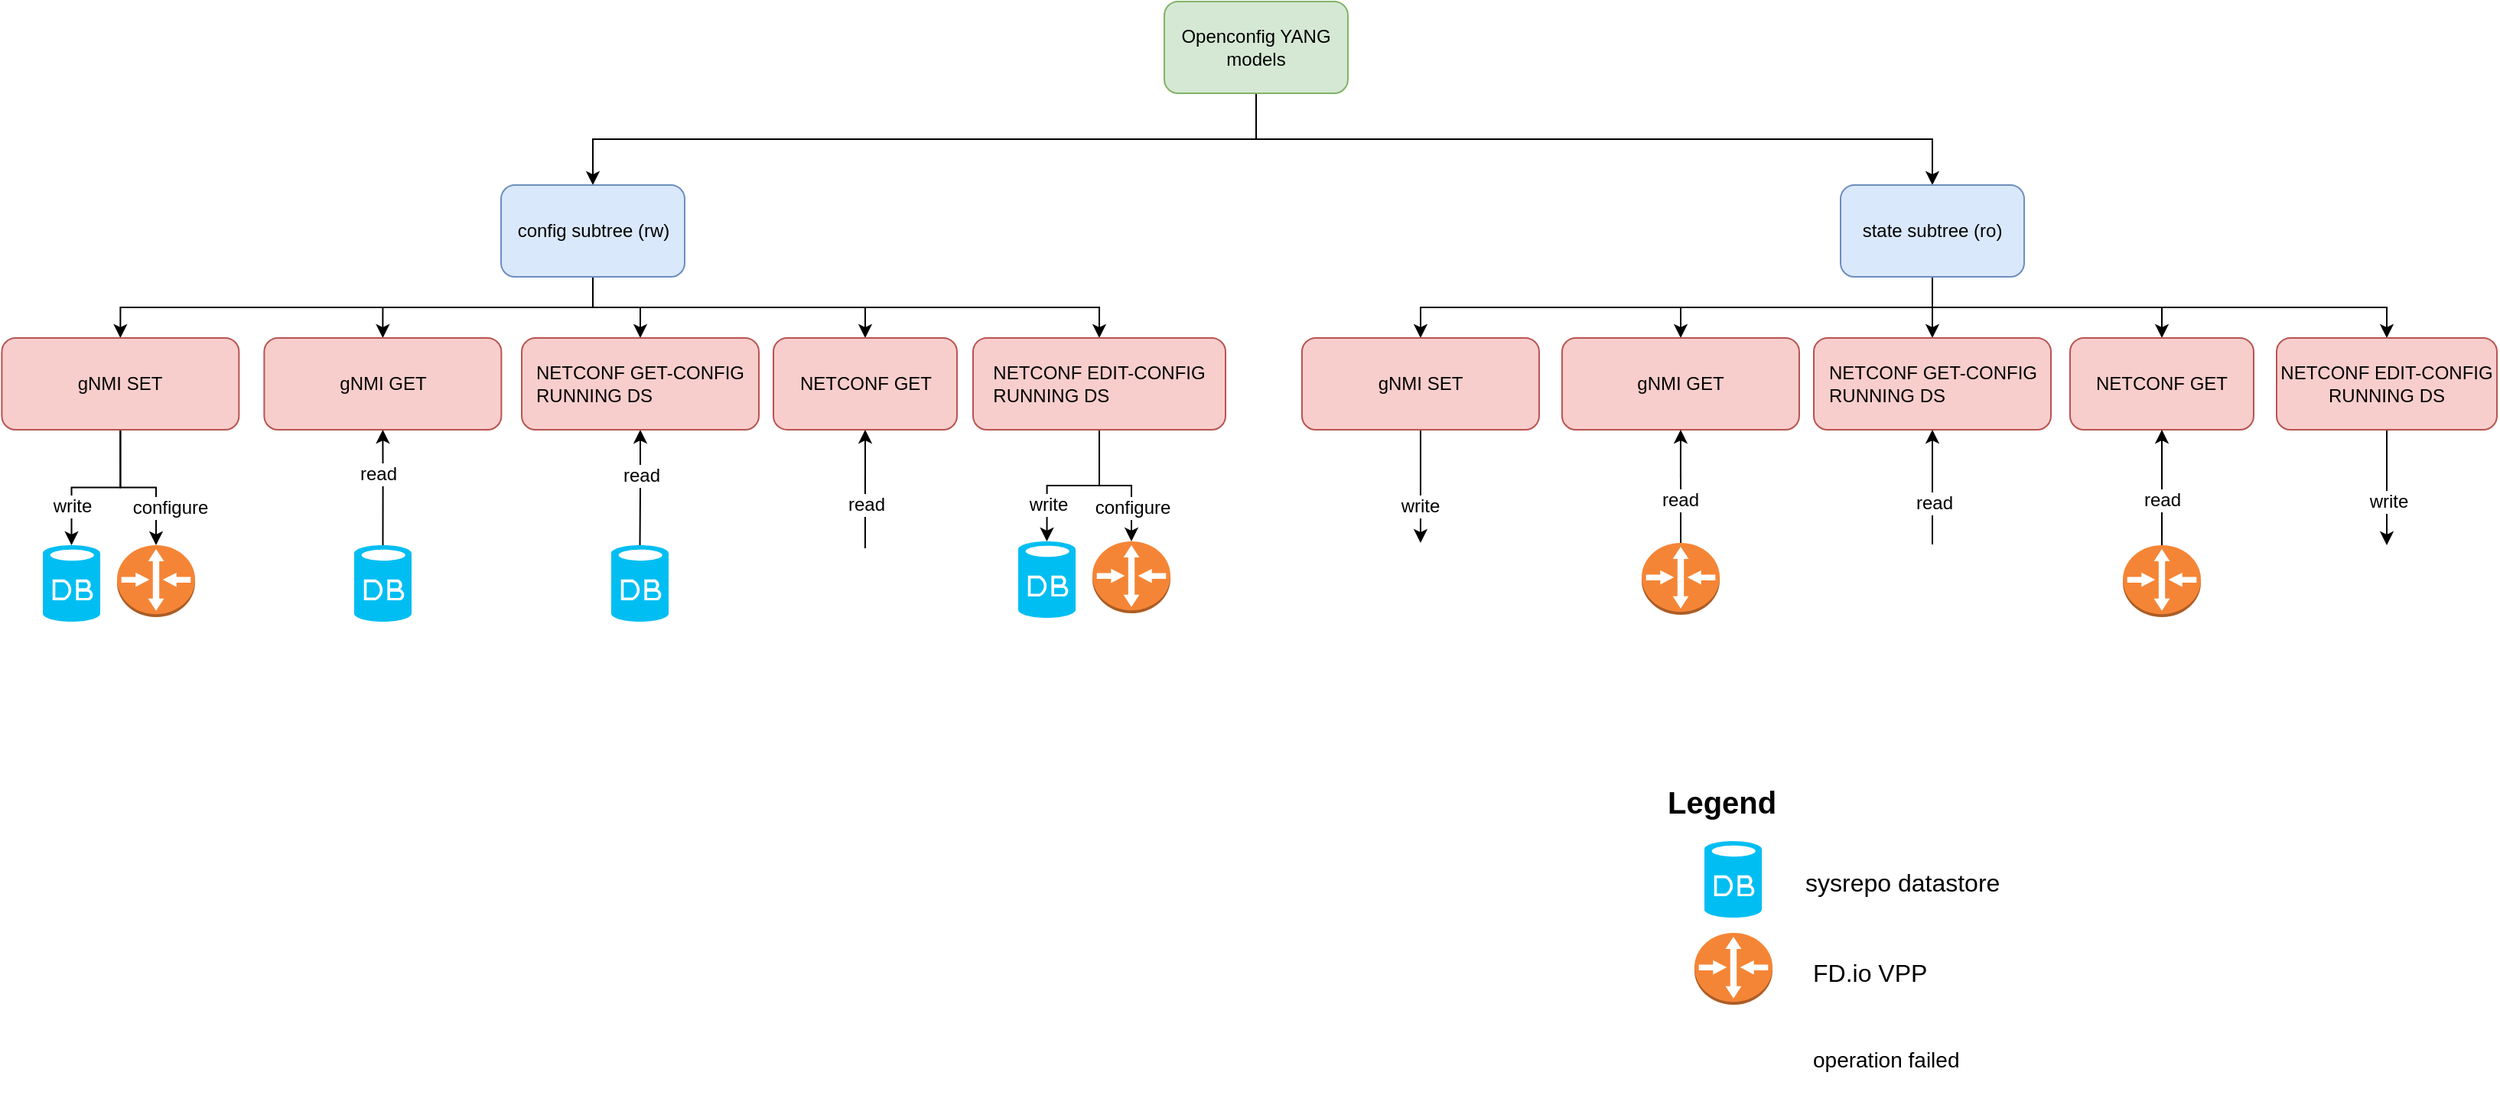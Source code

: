 <mxfile version="10.5.8" type="device"><diagram id="0uwIfQTiqfV9TSNzzlsz" name="Page-1"><mxGraphModel dx="2335" dy="772" grid="1" gridSize="10" guides="1" tooltips="1" connect="1" arrows="1" fold="1" page="1" pageScale="1" pageWidth="827" pageHeight="1169" math="0" shadow="0"><root><mxCell id="0"/><mxCell id="1" parent="0"/><mxCell id="pqUpBg7fdHMVxxGV4Wpi-9" style="edgeStyle=orthogonalEdgeStyle;rounded=0;orthogonalLoop=1;jettySize=auto;html=1;exitX=0.5;exitY=1;exitDx=0;exitDy=0;entryX=0.5;entryY=0;entryDx=0;entryDy=0;" parent="1" source="pqUpBg7fdHMVxxGV4Wpi-4" target="pqUpBg7fdHMVxxGV4Wpi-6" edge="1"><mxGeometry relative="1" as="geometry"/></mxCell><mxCell id="pqUpBg7fdHMVxxGV4Wpi-10" style="rounded=0;orthogonalLoop=1;jettySize=auto;html=1;exitX=0.5;exitY=1;exitDx=0;exitDy=0;edgeStyle=orthogonalEdgeStyle;" parent="1" source="pqUpBg7fdHMVxxGV4Wpi-4" target="pqUpBg7fdHMVxxGV4Wpi-7" edge="1"><mxGeometry relative="1" as="geometry"/></mxCell><mxCell id="pqUpBg7fdHMVxxGV4Wpi-4" value="Openconfig YANG models" style="rounded=1;whiteSpace=wrap;html=1;fillColor=#d5e8d4;strokeColor=#82b366;" parent="1" vertex="1"><mxGeometry x="190" y="280" width="120" height="60" as="geometry"/></mxCell><mxCell id="pqUpBg7fdHMVxxGV4Wpi-30" style="edgeStyle=orthogonalEdgeStyle;rounded=0;orthogonalLoop=1;jettySize=auto;html=1;exitX=0.5;exitY=1;exitDx=0;exitDy=0;startArrow=none;startFill=0;" parent="1" source="pqUpBg7fdHMVxxGV4Wpi-6" target="pqUpBg7fdHMVxxGV4Wpi-12" edge="1"><mxGeometry relative="1" as="geometry"/></mxCell><mxCell id="pqUpBg7fdHMVxxGV4Wpi-31" style="edgeStyle=orthogonalEdgeStyle;rounded=0;orthogonalLoop=1;jettySize=auto;html=1;exitX=0.5;exitY=1;exitDx=0;exitDy=0;startArrow=none;startFill=0;" parent="1" source="pqUpBg7fdHMVxxGV4Wpi-6" target="pqUpBg7fdHMVxxGV4Wpi-13" edge="1"><mxGeometry relative="1" as="geometry"/></mxCell><mxCell id="TRI2YveRfx7NfRs7WCKC-20" style="edgeStyle=orthogonalEdgeStyle;rounded=0;orthogonalLoop=1;jettySize=auto;html=1;exitX=0.5;exitY=1;exitDx=0;exitDy=0;" parent="1" source="pqUpBg7fdHMVxxGV4Wpi-6" target="TRI2YveRfx7NfRs7WCKC-19" edge="1"><mxGeometry relative="1" as="geometry"/></mxCell><mxCell id="TRI2YveRfx7NfRs7WCKC-56" style="edgeStyle=orthogonalEdgeStyle;rounded=0;orthogonalLoop=1;jettySize=auto;html=1;exitX=0.5;exitY=1;exitDx=0;exitDy=0;entryX=0.5;entryY=0;entryDx=0;entryDy=0;" parent="1" source="pqUpBg7fdHMVxxGV4Wpi-6" target="TRI2YveRfx7NfRs7WCKC-54" edge="1"><mxGeometry relative="1" as="geometry"/></mxCell><mxCell id="TRI2YveRfx7NfRs7WCKC-57" style="edgeStyle=orthogonalEdgeStyle;rounded=0;orthogonalLoop=1;jettySize=auto;html=1;exitX=0.5;exitY=1;exitDx=0;exitDy=0;entryX=0.5;entryY=0;entryDx=0;entryDy=0;" parent="1" source="pqUpBg7fdHMVxxGV4Wpi-6" target="TRI2YveRfx7NfRs7WCKC-55" edge="1"><mxGeometry relative="1" as="geometry"/></mxCell><mxCell id="pqUpBg7fdHMVxxGV4Wpi-6" value="config subtree (rw)&lt;br&gt;" style="rounded=1;whiteSpace=wrap;html=1;fillColor=#dae8fc;strokeColor=#6c8ebf;" parent="1" vertex="1"><mxGeometry x="-243.5" y="400" width="120" height="60" as="geometry"/></mxCell><mxCell id="pqUpBg7fdHMVxxGV4Wpi-35" style="edgeStyle=orthogonalEdgeStyle;rounded=0;orthogonalLoop=1;jettySize=auto;html=1;exitX=0.5;exitY=1;exitDx=0;exitDy=0;startArrow=none;startFill=0;endArrow=classic;endFill=1;" parent="1" source="pqUpBg7fdHMVxxGV4Wpi-7" target="pqUpBg7fdHMVxxGV4Wpi-15" edge="1"><mxGeometry relative="1" as="geometry"/></mxCell><mxCell id="pqUpBg7fdHMVxxGV4Wpi-36" style="edgeStyle=orthogonalEdgeStyle;rounded=0;orthogonalLoop=1;jettySize=auto;html=1;exitX=0.5;exitY=1;exitDx=0;exitDy=0;startArrow=none;startFill=0;endArrow=classic;endFill=1;" parent="1" source="pqUpBg7fdHMVxxGV4Wpi-7" target="pqUpBg7fdHMVxxGV4Wpi-16" edge="1"><mxGeometry relative="1" as="geometry"/></mxCell><mxCell id="TRI2YveRfx7NfRs7WCKC-29" style="edgeStyle=orthogonalEdgeStyle;rounded=0;orthogonalLoop=1;jettySize=auto;html=1;exitX=0.5;exitY=1;exitDx=0;exitDy=0;entryX=0.5;entryY=0;entryDx=0;entryDy=0;" parent="1" source="pqUpBg7fdHMVxxGV4Wpi-7" target="TRI2YveRfx7NfRs7WCKC-28" edge="1"><mxGeometry relative="1" as="geometry"/></mxCell><mxCell id="TRI2YveRfx7NfRs7WCKC-61" style="edgeStyle=orthogonalEdgeStyle;rounded=0;orthogonalLoop=1;jettySize=auto;html=1;exitX=0.5;exitY=1;exitDx=0;exitDy=0;" parent="1" source="pqUpBg7fdHMVxxGV4Wpi-7" target="TRI2YveRfx7NfRs7WCKC-58" edge="1"><mxGeometry relative="1" as="geometry"/></mxCell><mxCell id="TRI2YveRfx7NfRs7WCKC-62" style="edgeStyle=orthogonalEdgeStyle;rounded=0;orthogonalLoop=1;jettySize=auto;html=1;exitX=0.5;exitY=1;exitDx=0;exitDy=0;entryX=0.5;entryY=0;entryDx=0;entryDy=0;" parent="1" source="pqUpBg7fdHMVxxGV4Wpi-7" target="TRI2YveRfx7NfRs7WCKC-59" edge="1"><mxGeometry relative="1" as="geometry"/></mxCell><mxCell id="pqUpBg7fdHMVxxGV4Wpi-7" value="state subtree (ro)" style="rounded=1;whiteSpace=wrap;html=1;fillColor=#dae8fc;strokeColor=#6c8ebf;" parent="1" vertex="1"><mxGeometry x="632" y="400" width="120" height="60" as="geometry"/></mxCell><mxCell id="pqUpBg7fdHMVxxGV4Wpi-25" style="edgeStyle=orthogonalEdgeStyle;rounded=0;orthogonalLoop=1;jettySize=auto;html=1;exitX=0.5;exitY=1;exitDx=0;exitDy=0;startArrow=classic;startFill=1;endArrow=none;endFill=0;entryX=0.5;entryY=0;entryDx=0;entryDy=0;entryPerimeter=0;" parent="1" source="TRI2YveRfx7NfRs7WCKC-19" target="TRI2YveRfx7NfRs7WCKC-1" edge="1"><mxGeometry relative="1" as="geometry"><Array as="points"/><mxPoint x="9.5" y="630.5" as="targetPoint"/></mxGeometry></mxCell><mxCell id="pqUpBg7fdHMVxxGV4Wpi-32" value="read" style="text;html=1;resizable=0;points=[];align=center;verticalAlign=middle;labelBackgroundColor=#ffffff;" parent="pqUpBg7fdHMVxxGV4Wpi-25" vertex="1" connectable="0"><mxGeometry x="-0.001" y="-8" relative="1" as="geometry"><mxPoint x="8" y="-8" as="offset"/></mxGeometry></mxCell><mxCell id="pqUpBg7fdHMVxxGV4Wpi-12" value="&lt;span style=&quot;text-align: left&quot;&gt;NETCONF GET&lt;br&gt;&lt;/span&gt;" style="rounded=1;whiteSpace=wrap;html=1;fillColor=#f8cecc;strokeColor=#b85450;" parent="1" vertex="1"><mxGeometry x="-65.5" y="500" width="120" height="60" as="geometry"/></mxCell><mxCell id="pqUpBg7fdHMVxxGV4Wpi-26" style="edgeStyle=orthogonalEdgeStyle;rounded=0;orthogonalLoop=1;jettySize=auto;html=1;exitX=0.5;exitY=1;exitDx=0;exitDy=0;entryX=0.5;entryY=0;entryDx=0;entryDy=0;entryPerimeter=0;startArrow=none;startFill=0;" parent="1" source="pqUpBg7fdHMVxxGV4Wpi-13" target="pqUpBg7fdHMVxxGV4Wpi-22" edge="1"><mxGeometry relative="1" as="geometry"/></mxCell><mxCell id="pqUpBg7fdHMVxxGV4Wpi-34" value="write" style="text;html=1;resizable=0;points=[];align=center;verticalAlign=middle;labelBackgroundColor=#ffffff;" parent="pqUpBg7fdHMVxxGV4Wpi-26" vertex="1" connectable="0"><mxGeometry x="0.469" y="-3" relative="1" as="geometry"><mxPoint x="3" y="4" as="offset"/></mxGeometry></mxCell><mxCell id="pqUpBg7fdHMVxxGV4Wpi-27" style="edgeStyle=orthogonalEdgeStyle;rounded=0;orthogonalLoop=1;jettySize=auto;html=1;exitX=0.5;exitY=1;exitDx=0;exitDy=0;entryX=0.5;entryY=0;entryDx=0;entryDy=0;entryPerimeter=0;startArrow=none;startFill=0;" parent="1" source="pqUpBg7fdHMVxxGV4Wpi-13" target="pqUpBg7fdHMVxxGV4Wpi-21" edge="1"><mxGeometry relative="1" as="geometry"/></mxCell><mxCell id="pqUpBg7fdHMVxxGV4Wpi-33" value="configure" style="text;html=1;resizable=0;points=[];align=center;verticalAlign=middle;labelBackgroundColor=#ffffff;" parent="pqUpBg7fdHMVxxGV4Wpi-27" vertex="1" connectable="0"><mxGeometry x="0.417" y="-8" relative="1" as="geometry"><mxPoint x="8" y="5.5" as="offset"/></mxGeometry></mxCell><mxCell id="pqUpBg7fdHMVxxGV4Wpi-13" value="&lt;div style=&quot;text-align: left&quot;&gt;&lt;span&gt;NETCONF EDIT-CONFIG&lt;/span&gt;&lt;/div&gt;&lt;div style=&quot;text-align: left&quot;&gt;&lt;span&gt;RUNNING DS&lt;/span&gt;&lt;/div&gt;" style="rounded=1;whiteSpace=wrap;html=1;fillColor=#f8cecc;strokeColor=#b85450;" parent="1" vertex="1"><mxGeometry x="65" y="500" width="165" height="60" as="geometry"/></mxCell><mxCell id="pqUpBg7fdHMVxxGV4Wpi-15" value="NETCONF GET" style="rounded=1;whiteSpace=wrap;html=1;fillColor=#f8cecc;strokeColor=#b85450;" parent="1" vertex="1"><mxGeometry x="782" y="500" width="120" height="60" as="geometry"/></mxCell><mxCell id="pqUpBg7fdHMVxxGV4Wpi-40" style="edgeStyle=orthogonalEdgeStyle;rounded=0;orthogonalLoop=1;jettySize=auto;html=1;exitX=0.5;exitY=1;exitDx=0;exitDy=0;startArrow=none;startFill=0;endArrow=classic;endFill=1;entryX=0.5;entryY=0;entryDx=0;entryDy=0;" parent="1" source="pqUpBg7fdHMVxxGV4Wpi-16" target="pqUpBg7fdHMVxxGV4Wpi-46" edge="1"><mxGeometry relative="1" as="geometry"><mxPoint x="1000.667" y="634.5" as="targetPoint"/><Array as="points"/></mxGeometry></mxCell><mxCell id="pqUpBg7fdHMVxxGV4Wpi-47" value="write" style="text;html=1;resizable=0;points=[];align=center;verticalAlign=middle;labelBackgroundColor=#ffffff;" parent="pqUpBg7fdHMVxxGV4Wpi-40" vertex="1" connectable="0"><mxGeometry x="0.239" y="1" relative="1" as="geometry"><mxPoint as="offset"/></mxGeometry></mxCell><mxCell id="pqUpBg7fdHMVxxGV4Wpi-16" value="NETCONF EDIT-CONFIG&lt;br&gt;RUNNING DS&lt;br&gt;" style="rounded=1;whiteSpace=wrap;html=1;fillColor=#f8cecc;strokeColor=#b85450;" parent="1" vertex="1"><mxGeometry x="917" y="500" width="144" height="60" as="geometry"/></mxCell><mxCell id="pqUpBg7fdHMVxxGV4Wpi-21" value="" style="outlineConnect=0;dashed=0;verticalLabelPosition=bottom;verticalAlign=top;align=center;html=1;shape=mxgraph.aws3.router;fillColor=#F58536;gradientColor=none;" parent="1" vertex="1"><mxGeometry x="143" y="633" width="51" height="47" as="geometry"/></mxCell><mxCell id="pqUpBg7fdHMVxxGV4Wpi-22" value="" style="verticalLabelPosition=bottom;html=1;verticalAlign=top;align=center;strokeColor=none;fillColor=#00BEF2;shape=mxgraph.azure.database;" parent="1" vertex="1"><mxGeometry x="94.5" y="633" width="37.5" height="50" as="geometry"/></mxCell><mxCell id="pqUpBg7fdHMVxxGV4Wpi-42" style="edgeStyle=orthogonalEdgeStyle;rounded=0;orthogonalLoop=1;jettySize=auto;html=1;exitX=0.5;exitY=0;exitDx=0;exitDy=0;exitPerimeter=0;startArrow=none;startFill=0;endArrow=classic;endFill=1;" parent="1" source="TRI2YveRfx7NfRs7WCKC-2" target="pqUpBg7fdHMVxxGV4Wpi-15" edge="1"><mxGeometry relative="1" as="geometry"><mxPoint x="842" y="635" as="sourcePoint"/></mxGeometry></mxCell><mxCell id="pqUpBg7fdHMVxxGV4Wpi-43" value="read" style="text;html=1;resizable=0;points=[];align=center;verticalAlign=middle;labelBackgroundColor=#ffffff;" parent="pqUpBg7fdHMVxxGV4Wpi-42" vertex="1" connectable="0"><mxGeometry x="-0.214" relative="1" as="geometry"><mxPoint as="offset"/></mxGeometry></mxCell><mxCell id="pqUpBg7fdHMVxxGV4Wpi-46" value="" style="shape=image;html=1;verticalAlign=top;verticalLabelPosition=bottom;labelBackgroundColor=#ffffff;imageAspect=0;aspect=fixed;image=https://cdn1.iconfinder.com/data/icons/DarkGlass_Reworked/128x128/actions/stop.png" parent="1" vertex="1"><mxGeometry x="965" y="635.5" width="48" height="48" as="geometry"/></mxCell><mxCell id="TRI2YveRfx7NfRs7WCKC-1" value="" style="verticalLabelPosition=bottom;html=1;verticalAlign=top;align=center;strokeColor=none;fillColor=#00BEF2;shape=mxgraph.azure.database;" parent="1" vertex="1"><mxGeometry x="-171.5" y="635.5" width="37.5" height="50" as="geometry"/></mxCell><mxCell id="TRI2YveRfx7NfRs7WCKC-2" value="" style="outlineConnect=0;dashed=0;verticalLabelPosition=bottom;verticalAlign=top;align=center;html=1;shape=mxgraph.aws3.router;fillColor=#F58536;gradientColor=none;" parent="1" vertex="1"><mxGeometry x="816.5" y="635.5" width="51" height="47" as="geometry"/></mxCell><mxCell id="TRI2YveRfx7NfRs7WCKC-19" value="&lt;div style=&quot;text-align: left&quot;&gt;&lt;span&gt;NETCONF GET-CONFIG&lt;/span&gt;&lt;/div&gt;&lt;div style=&quot;text-align: left&quot;&gt;&lt;span&gt;RUNNING DS&lt;/span&gt;&lt;/div&gt;" style="rounded=1;whiteSpace=wrap;html=1;fillColor=#f8cecc;strokeColor=#b85450;" parent="1" vertex="1"><mxGeometry x="-230" y="500" width="155" height="60" as="geometry"/></mxCell><mxCell id="TRI2YveRfx7NfRs7WCKC-23" value="" style="verticalLabelPosition=bottom;html=1;verticalAlign=top;align=center;strokeColor=none;fillColor=#00BEF2;shape=mxgraph.azure.database;" parent="1" vertex="1"><mxGeometry x="543" y="829" width="37.5" height="50" as="geometry"/></mxCell><mxCell id="TRI2YveRfx7NfRs7WCKC-24" value="&lt;b&gt;&lt;font style=&quot;font-size: 20px&quot;&gt;Legend&lt;/font&gt;&lt;/b&gt;" style="text;html=1;resizable=0;points=[];autosize=1;align=left;verticalAlign=top;spacingTop=-4;" parent="1" vertex="1"><mxGeometry x="517" y="789" width="90" height="20" as="geometry"/></mxCell><mxCell id="TRI2YveRfx7NfRs7WCKC-25" value="&lt;font style=&quot;font-size: 16px&quot;&gt;sysrepo datastore&lt;/font&gt;" style="text;html=1;resizable=0;points=[];autosize=1;align=left;verticalAlign=top;spacingTop=-4;" parent="1" vertex="1"><mxGeometry x="607" y="844" width="140" height="20" as="geometry"/></mxCell><mxCell id="TRI2YveRfx7NfRs7WCKC-26" value="" style="outlineConnect=0;dashed=0;verticalLabelPosition=bottom;verticalAlign=top;align=center;html=1;shape=mxgraph.aws3.router;fillColor=#F58536;gradientColor=none;" parent="1" vertex="1"><mxGeometry x="536.5" y="889" width="51" height="47" as="geometry"/></mxCell><mxCell id="TRI2YveRfx7NfRs7WCKC-27" value="&lt;font style=&quot;font-size: 16px&quot;&gt;FD.io VPP&lt;/font&gt;" style="text;html=1;resizable=0;points=[];autosize=1;align=left;verticalAlign=top;spacingTop=-4;" parent="1" vertex="1"><mxGeometry x="611.5" y="902.5" width="90" height="20" as="geometry"/></mxCell><mxCell id="TRI2YveRfx7NfRs7WCKC-28" value="&lt;div style=&quot;text-align: left&quot;&gt;&lt;span&gt;NETCONF GET-CONFIG&lt;/span&gt;&lt;/div&gt;&lt;div style=&quot;text-align: left&quot;&gt;&lt;span&gt;RUNNING DS&lt;/span&gt;&lt;/div&gt;" style="rounded=1;whiteSpace=wrap;html=1;fillColor=#f8cecc;strokeColor=#b85450;" parent="1" vertex="1"><mxGeometry x="614.5" y="500" width="155" height="60" as="geometry"/></mxCell><mxCell id="TRI2YveRfx7NfRs7WCKC-31" style="edgeStyle=orthogonalEdgeStyle;rounded=0;orthogonalLoop=1;jettySize=auto;html=1;exitX=0.5;exitY=0;exitDx=0;exitDy=0;entryX=0.5;entryY=1;entryDx=0;entryDy=0;" parent="1" source="Y-6V7TEJWThwWV04dJmE-2" target="pqUpBg7fdHMVxxGV4Wpi-12" edge="1"><mxGeometry relative="1" as="geometry"><mxPoint x="-5.429" y="633.286" as="sourcePoint"/></mxGeometry></mxCell><mxCell id="TRI2YveRfx7NfRs7WCKC-37" value="read" style="text;html=1;resizable=0;points=[];align=center;verticalAlign=middle;labelBackgroundColor=#ffffff;" parent="TRI2YveRfx7NfRs7WCKC-31" vertex="1" connectable="0"><mxGeometry x="-0.265" relative="1" as="geometry"><mxPoint as="offset"/></mxGeometry></mxCell><mxCell id="TRI2YveRfx7NfRs7WCKC-35" style="edgeStyle=orthogonalEdgeStyle;rounded=0;orthogonalLoop=1;jettySize=auto;html=1;exitX=0.5;exitY=0;exitDx=0;exitDy=0;entryX=0.5;entryY=1;entryDx=0;entryDy=0;" parent="1" source="Y-6V7TEJWThwWV04dJmE-3" target="TRI2YveRfx7NfRs7WCKC-28" edge="1"><mxGeometry relative="1" as="geometry"><mxPoint x="691.714" y="636.143" as="sourcePoint"/></mxGeometry></mxCell><mxCell id="TRI2YveRfx7NfRs7WCKC-36" value="read" style="text;html=1;resizable=0;points=[];align=center;verticalAlign=middle;labelBackgroundColor=#ffffff;" parent="TRI2YveRfx7NfRs7WCKC-35" vertex="1" connectable="0"><mxGeometry x="-0.27" y="-1" relative="1" as="geometry"><mxPoint as="offset"/></mxGeometry></mxCell><mxCell id="TRI2YveRfx7NfRs7WCKC-54" value="&lt;div style=&quot;text-align: left&quot;&gt;&lt;span&gt;gNMI GET&lt;/span&gt;&lt;/div&gt;" style="rounded=1;whiteSpace=wrap;html=1;fillColor=#f8cecc;strokeColor=#b85450;" parent="1" vertex="1"><mxGeometry x="-398.31" y="500" width="155" height="60" as="geometry"/></mxCell><mxCell id="TRI2YveRfx7NfRs7WCKC-76" style="edgeStyle=orthogonalEdgeStyle;rounded=0;orthogonalLoop=1;jettySize=auto;html=1;exitX=0.5;exitY=1;exitDx=0;exitDy=0;" parent="1" source="TRI2YveRfx7NfRs7WCKC-55" target="TRI2YveRfx7NfRs7WCKC-75" edge="1"><mxGeometry relative="1" as="geometry"/></mxCell><mxCell id="TRI2YveRfx7NfRs7WCKC-79" value="write" style="text;html=1;resizable=0;points=[];align=center;verticalAlign=middle;labelBackgroundColor=#ffffff;" parent="TRI2YveRfx7NfRs7WCKC-76" vertex="1" connectable="0"><mxGeometry x="0.447" y="2" relative="1" as="geometry"><mxPoint x="-2" y="4.5" as="offset"/></mxGeometry></mxCell><mxCell id="TRI2YveRfx7NfRs7WCKC-77" style="edgeStyle=orthogonalEdgeStyle;rounded=0;orthogonalLoop=1;jettySize=auto;html=1;exitX=0.5;exitY=1;exitDx=0;exitDy=0;entryX=0.5;entryY=0;entryDx=0;entryDy=0;entryPerimeter=0;" parent="1" source="TRI2YveRfx7NfRs7WCKC-55" target="TRI2YveRfx7NfRs7WCKC-74" edge="1"><mxGeometry relative="1" as="geometry"/></mxCell><mxCell id="TRI2YveRfx7NfRs7WCKC-78" value="configure" style="text;html=1;resizable=0;points=[];align=center;verticalAlign=middle;labelBackgroundColor=#ffffff;" parent="TRI2YveRfx7NfRs7WCKC-77" vertex="1" connectable="0"><mxGeometry x="0.283" y="-1" relative="1" as="geometry"><mxPoint x="10" y="10.5" as="offset"/></mxGeometry></mxCell><mxCell id="TRI2YveRfx7NfRs7WCKC-55" value="&lt;div style=&quot;text-align: left&quot;&gt;&lt;span&gt;gNMI SET&lt;/span&gt;&lt;/div&gt;" style="rounded=1;whiteSpace=wrap;html=1;fillColor=#f8cecc;strokeColor=#b85450;" parent="1" vertex="1"><mxGeometry x="-569.81" y="500" width="155" height="60" as="geometry"/></mxCell><mxCell id="TRI2YveRfx7NfRs7WCKC-58" value="&lt;div style=&quot;text-align: left&quot;&gt;&lt;span&gt;gNMI GET&lt;/span&gt;&lt;/div&gt;" style="rounded=1;whiteSpace=wrap;html=1;fillColor=#f8cecc;strokeColor=#b85450;" parent="1" vertex="1"><mxGeometry x="449.976" y="500" width="155" height="60" as="geometry"/></mxCell><mxCell id="TRI2YveRfx7NfRs7WCKC-94" style="edgeStyle=orthogonalEdgeStyle;rounded=0;orthogonalLoop=1;jettySize=auto;html=1;exitX=0.5;exitY=1;exitDx=0;exitDy=0;" parent="1" source="TRI2YveRfx7NfRs7WCKC-59" target="TRI2YveRfx7NfRs7WCKC-93" edge="1"><mxGeometry relative="1" as="geometry"/></mxCell><mxCell id="TRI2YveRfx7NfRs7WCKC-99" value="write&lt;br&gt;" style="text;html=1;resizable=0;points=[];align=center;verticalAlign=middle;labelBackgroundColor=#ffffff;" parent="TRI2YveRfx7NfRs7WCKC-94" vertex="1" connectable="0"><mxGeometry x="0.006" y="10" relative="1" as="geometry"><mxPoint x="-10.5" y="13" as="offset"/></mxGeometry></mxCell><mxCell id="TRI2YveRfx7NfRs7WCKC-59" value="&lt;div style=&quot;text-align: left&quot;&gt;&lt;span&gt;gNMI SET&lt;/span&gt;&lt;/div&gt;" style="rounded=1;whiteSpace=wrap;html=1;fillColor=#f8cecc;strokeColor=#b85450;" parent="1" vertex="1"><mxGeometry x="279.976" y="500" width="155" height="60" as="geometry"/></mxCell><mxCell id="TRI2YveRfx7NfRs7WCKC-65" style="edgeStyle=orthogonalEdgeStyle;rounded=0;orthogonalLoop=1;jettySize=auto;html=1;exitX=0.5;exitY=0;exitDx=0;exitDy=0;exitPerimeter=0;entryX=0.5;entryY=1;entryDx=0;entryDy=0;" parent="1" source="Y-6V7TEJWThwWV04dJmE-1" target="TRI2YveRfx7NfRs7WCKC-54" edge="1"><mxGeometry relative="1" as="geometry"><mxPoint x="-321.143" y="636.143" as="sourcePoint"/></mxGeometry></mxCell><mxCell id="TRI2YveRfx7NfRs7WCKC-70" value="read" style="text;html=1;resizable=0;points=[];align=center;verticalAlign=middle;labelBackgroundColor=#ffffff;" parent="TRI2YveRfx7NfRs7WCKC-65" vertex="1" connectable="0"><mxGeometry x="0.225" y="3" relative="1" as="geometry"><mxPoint as="offset"/></mxGeometry></mxCell><mxCell id="TRI2YveRfx7NfRs7WCKC-74" value="" style="outlineConnect=0;dashed=0;verticalLabelPosition=bottom;verticalAlign=top;align=center;html=1;shape=mxgraph.aws3.router;fillColor=#F58536;gradientColor=none;" parent="1" vertex="1"><mxGeometry x="-494.5" y="635.5" width="51" height="47" as="geometry"/></mxCell><mxCell id="TRI2YveRfx7NfRs7WCKC-75" value="" style="verticalLabelPosition=bottom;html=1;verticalAlign=top;align=center;strokeColor=none;fillColor=#00BEF2;shape=mxgraph.azure.database;" parent="1" vertex="1"><mxGeometry x="-543" y="635.5" width="37.5" height="50" as="geometry"/></mxCell><mxCell id="TRI2YveRfx7NfRs7WCKC-83" value="" style="shape=image;html=1;verticalAlign=top;verticalLabelPosition=bottom;labelBackgroundColor=#ffffff;imageAspect=0;aspect=fixed;image=https://cdn1.iconfinder.com/data/icons/DarkGlass_Reworked/128x128/actions/stop.png" parent="1" vertex="1"><mxGeometry x="536.5" y="946" width="48" height="48" as="geometry"/></mxCell><mxCell id="TRI2YveRfx7NfRs7WCKC-86" value="&lt;font style=&quot;font-size: 14px&quot;&gt;operation failed&lt;/font&gt;" style="text;html=1;resizable=0;points=[];autosize=1;align=left;verticalAlign=top;spacingTop=-4;" parent="1" vertex="1"><mxGeometry x="611.5" y="961" width="110" height="20" as="geometry"/></mxCell><mxCell id="TRI2YveRfx7NfRs7WCKC-93" value="" style="shape=image;html=1;verticalAlign=top;verticalLabelPosition=bottom;labelBackgroundColor=#ffffff;imageAspect=0;aspect=fixed;image=https://cdn1.iconfinder.com/data/icons/DarkGlass_Reworked/128x128/actions/stop.png" parent="1" vertex="1"><mxGeometry x="333.466" y="634" width="48" height="48" as="geometry"/></mxCell><mxCell id="TRI2YveRfx7NfRs7WCKC-98" style="edgeStyle=orthogonalEdgeStyle;rounded=0;orthogonalLoop=1;jettySize=auto;html=1;exitX=0.5;exitY=0;exitDx=0;exitDy=0;exitPerimeter=0;entryX=0.5;entryY=1;entryDx=0;entryDy=0;" parent="1" source="TRI2YveRfx7NfRs7WCKC-97" target="TRI2YveRfx7NfRs7WCKC-58" edge="1"><mxGeometry relative="1" as="geometry"/></mxCell><mxCell id="TRI2YveRfx7NfRs7WCKC-100" value="read" style="text;html=1;resizable=0;points=[];align=center;verticalAlign=middle;labelBackgroundColor=#ffffff;" parent="TRI2YveRfx7NfRs7WCKC-98" vertex="1" connectable="0"><mxGeometry x="-0.229" y="1" relative="1" as="geometry"><mxPoint as="offset"/></mxGeometry></mxCell><mxCell id="TRI2YveRfx7NfRs7WCKC-97" value="" style="outlineConnect=0;dashed=0;verticalLabelPosition=bottom;verticalAlign=top;align=center;html=1;shape=mxgraph.aws3.router;fillColor=#F58536;gradientColor=none;" parent="1" vertex="1"><mxGeometry x="502" y="634" width="51" height="47" as="geometry"/></mxCell><mxCell id="Y-6V7TEJWThwWV04dJmE-1" value="" style="verticalLabelPosition=bottom;html=1;verticalAlign=top;align=center;strokeColor=none;fillColor=#00BEF2;shape=mxgraph.azure.database;" vertex="1" parent="1"><mxGeometry x="-339.5" y="635.5" width="37.5" height="50" as="geometry"/></mxCell><mxCell id="Y-6V7TEJWThwWV04dJmE-2" value="" style="shape=image;html=1;verticalAlign=top;verticalLabelPosition=bottom;labelBackgroundColor=#ffffff;imageAspect=0;aspect=fixed;image=https://cdn1.iconfinder.com/data/icons/DarkGlass_Reworked/128x128/actions/stop.png" vertex="1" parent="1"><mxGeometry x="-29.534" y="637.5" width="48" height="48" as="geometry"/></mxCell><mxCell id="Y-6V7TEJWThwWV04dJmE-3" value="" style="shape=image;html=1;verticalAlign=top;verticalLabelPosition=bottom;labelBackgroundColor=#ffffff;imageAspect=0;aspect=fixed;image=https://cdn1.iconfinder.com/data/icons/DarkGlass_Reworked/128x128/actions/stop.png" vertex="1" parent="1"><mxGeometry x="668" y="635" width="48" height="48" as="geometry"/></mxCell></root></mxGraphModel></diagram></mxfile>